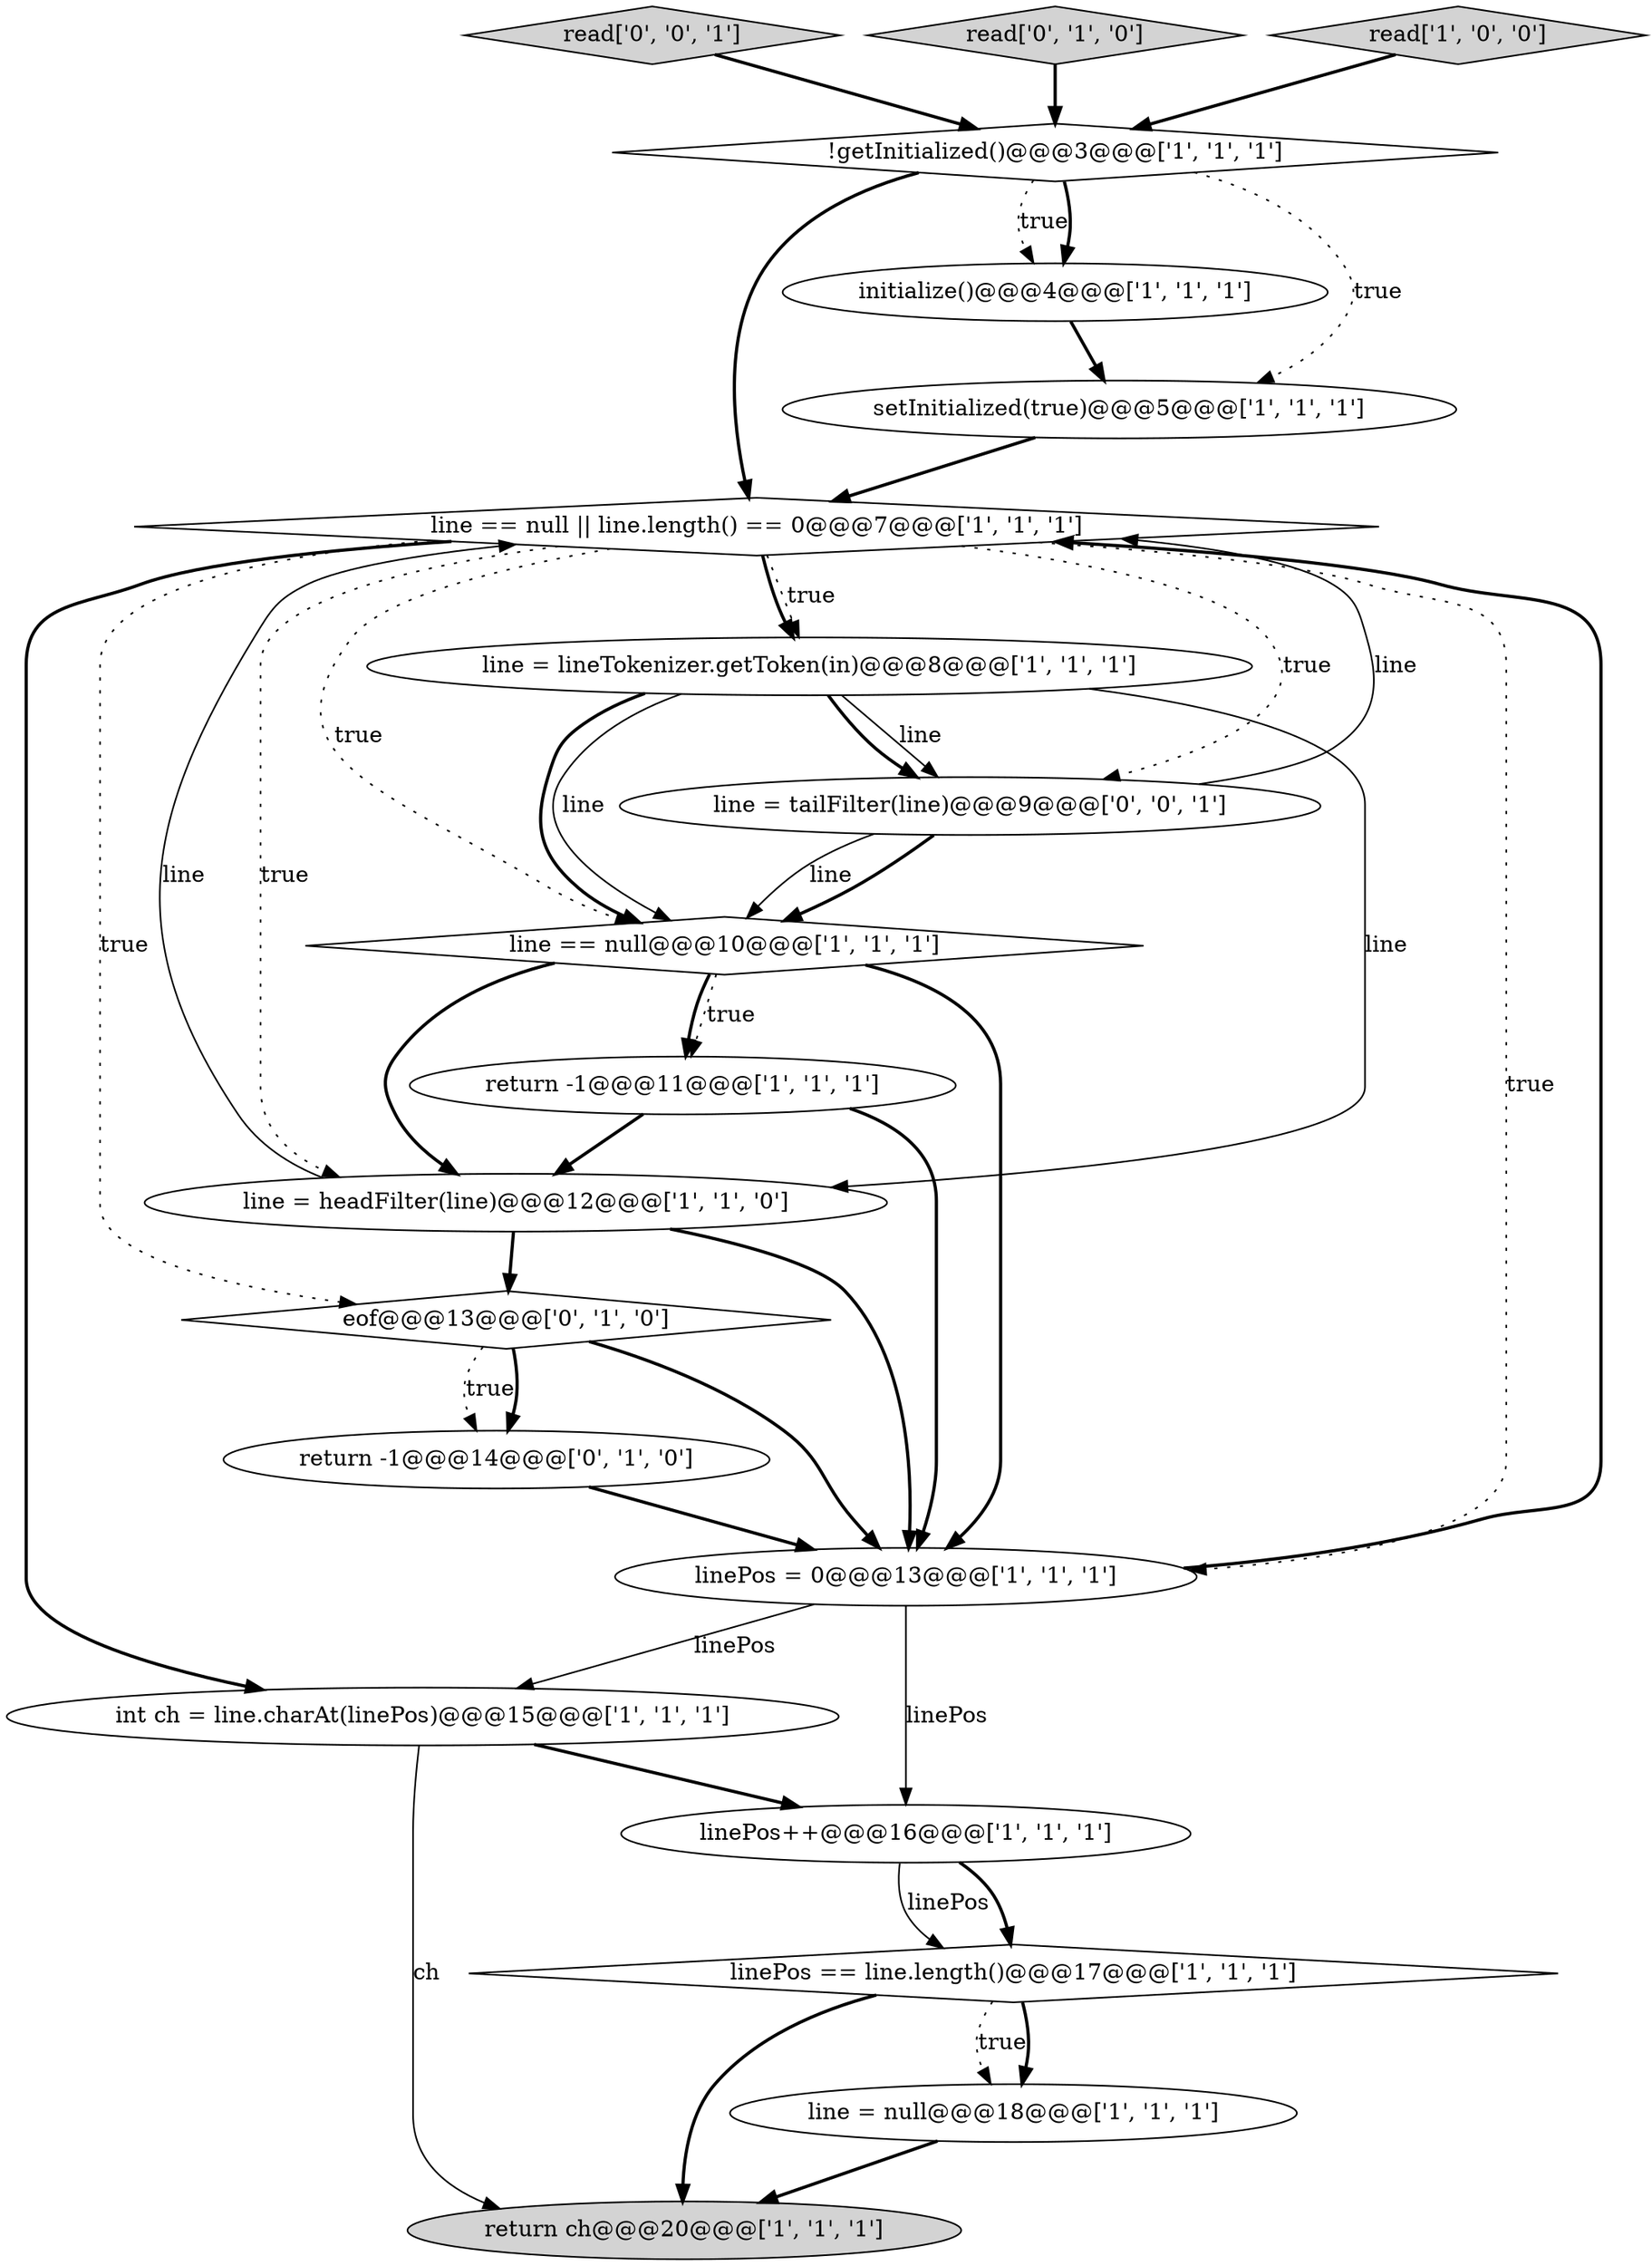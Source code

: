 digraph {
2 [style = filled, label = "line == null || line.length() == 0@@@7@@@['1', '1', '1']", fillcolor = white, shape = diamond image = "AAA0AAABBB1BBB"];
3 [style = filled, label = "setInitialized(true)@@@5@@@['1', '1', '1']", fillcolor = white, shape = ellipse image = "AAA0AAABBB1BBB"];
14 [style = filled, label = "line == null@@@10@@@['1', '1', '1']", fillcolor = white, shape = diamond image = "AAA0AAABBB1BBB"];
18 [style = filled, label = "read['0', '0', '1']", fillcolor = lightgray, shape = diamond image = "AAA0AAABBB3BBB"];
19 [style = filled, label = "line = tailFilter(line)@@@9@@@['0', '0', '1']", fillcolor = white, shape = ellipse image = "AAA0AAABBB3BBB"];
1 [style = filled, label = "line = null@@@18@@@['1', '1', '1']", fillcolor = white, shape = ellipse image = "AAA0AAABBB1BBB"];
9 [style = filled, label = "linePos == line.length()@@@17@@@['1', '1', '1']", fillcolor = white, shape = diamond image = "AAA0AAABBB1BBB"];
12 [style = filled, label = "!getInitialized()@@@3@@@['1', '1', '1']", fillcolor = white, shape = diamond image = "AAA0AAABBB1BBB"];
0 [style = filled, label = "return -1@@@11@@@['1', '1', '1']", fillcolor = white, shape = ellipse image = "AAA0AAABBB1BBB"];
15 [style = filled, label = "return -1@@@14@@@['0', '1', '0']", fillcolor = white, shape = ellipse image = "AAA1AAABBB2BBB"];
16 [style = filled, label = "read['0', '1', '0']", fillcolor = lightgray, shape = diamond image = "AAA0AAABBB2BBB"];
4 [style = filled, label = "int ch = line.charAt(linePos)@@@15@@@['1', '1', '1']", fillcolor = white, shape = ellipse image = "AAA0AAABBB1BBB"];
7 [style = filled, label = "line = lineTokenizer.getToken(in)@@@8@@@['1', '1', '1']", fillcolor = white, shape = ellipse image = "AAA0AAABBB1BBB"];
11 [style = filled, label = "return ch@@@20@@@['1', '1', '1']", fillcolor = lightgray, shape = ellipse image = "AAA0AAABBB1BBB"];
17 [style = filled, label = "eof@@@13@@@['0', '1', '0']", fillcolor = white, shape = diamond image = "AAA1AAABBB2BBB"];
6 [style = filled, label = "read['1', '0', '0']", fillcolor = lightgray, shape = diamond image = "AAA0AAABBB1BBB"];
8 [style = filled, label = "linePos = 0@@@13@@@['1', '1', '1']", fillcolor = white, shape = ellipse image = "AAA0AAABBB1BBB"];
13 [style = filled, label = "linePos++@@@16@@@['1', '1', '1']", fillcolor = white, shape = ellipse image = "AAA0AAABBB1BBB"];
5 [style = filled, label = "line = headFilter(line)@@@12@@@['1', '1', '0']", fillcolor = white, shape = ellipse image = "AAA0AAABBB1BBB"];
10 [style = filled, label = "initialize()@@@4@@@['1', '1', '1']", fillcolor = white, shape = ellipse image = "AAA0AAABBB1BBB"];
12->10 [style = dotted, label="true"];
14->5 [style = bold, label=""];
19->14 [style = solid, label="line"];
2->17 [style = dotted, label="true"];
14->0 [style = dotted, label="true"];
5->8 [style = bold, label=""];
2->4 [style = bold, label=""];
9->11 [style = bold, label=""];
4->11 [style = solid, label="ch"];
3->2 [style = bold, label=""];
2->7 [style = bold, label=""];
2->8 [style = dotted, label="true"];
12->2 [style = bold, label=""];
19->2 [style = solid, label="line"];
2->5 [style = dotted, label="true"];
7->5 [style = solid, label="line"];
9->1 [style = dotted, label="true"];
13->9 [style = solid, label="linePos"];
7->19 [style = solid, label="line"];
7->14 [style = solid, label="line"];
14->0 [style = bold, label=""];
0->8 [style = bold, label=""];
2->14 [style = dotted, label="true"];
5->2 [style = solid, label="line"];
10->3 [style = bold, label=""];
1->11 [style = bold, label=""];
7->14 [style = bold, label=""];
8->4 [style = solid, label="linePos"];
5->17 [style = bold, label=""];
16->12 [style = bold, label=""];
12->10 [style = bold, label=""];
17->15 [style = dotted, label="true"];
8->2 [style = bold, label=""];
17->15 [style = bold, label=""];
8->13 [style = solid, label="linePos"];
14->8 [style = bold, label=""];
6->12 [style = bold, label=""];
17->8 [style = bold, label=""];
4->13 [style = bold, label=""];
19->14 [style = bold, label=""];
13->9 [style = bold, label=""];
7->19 [style = bold, label=""];
18->12 [style = bold, label=""];
0->5 [style = bold, label=""];
15->8 [style = bold, label=""];
2->19 [style = dotted, label="true"];
9->1 [style = bold, label=""];
2->7 [style = dotted, label="true"];
12->3 [style = dotted, label="true"];
}

